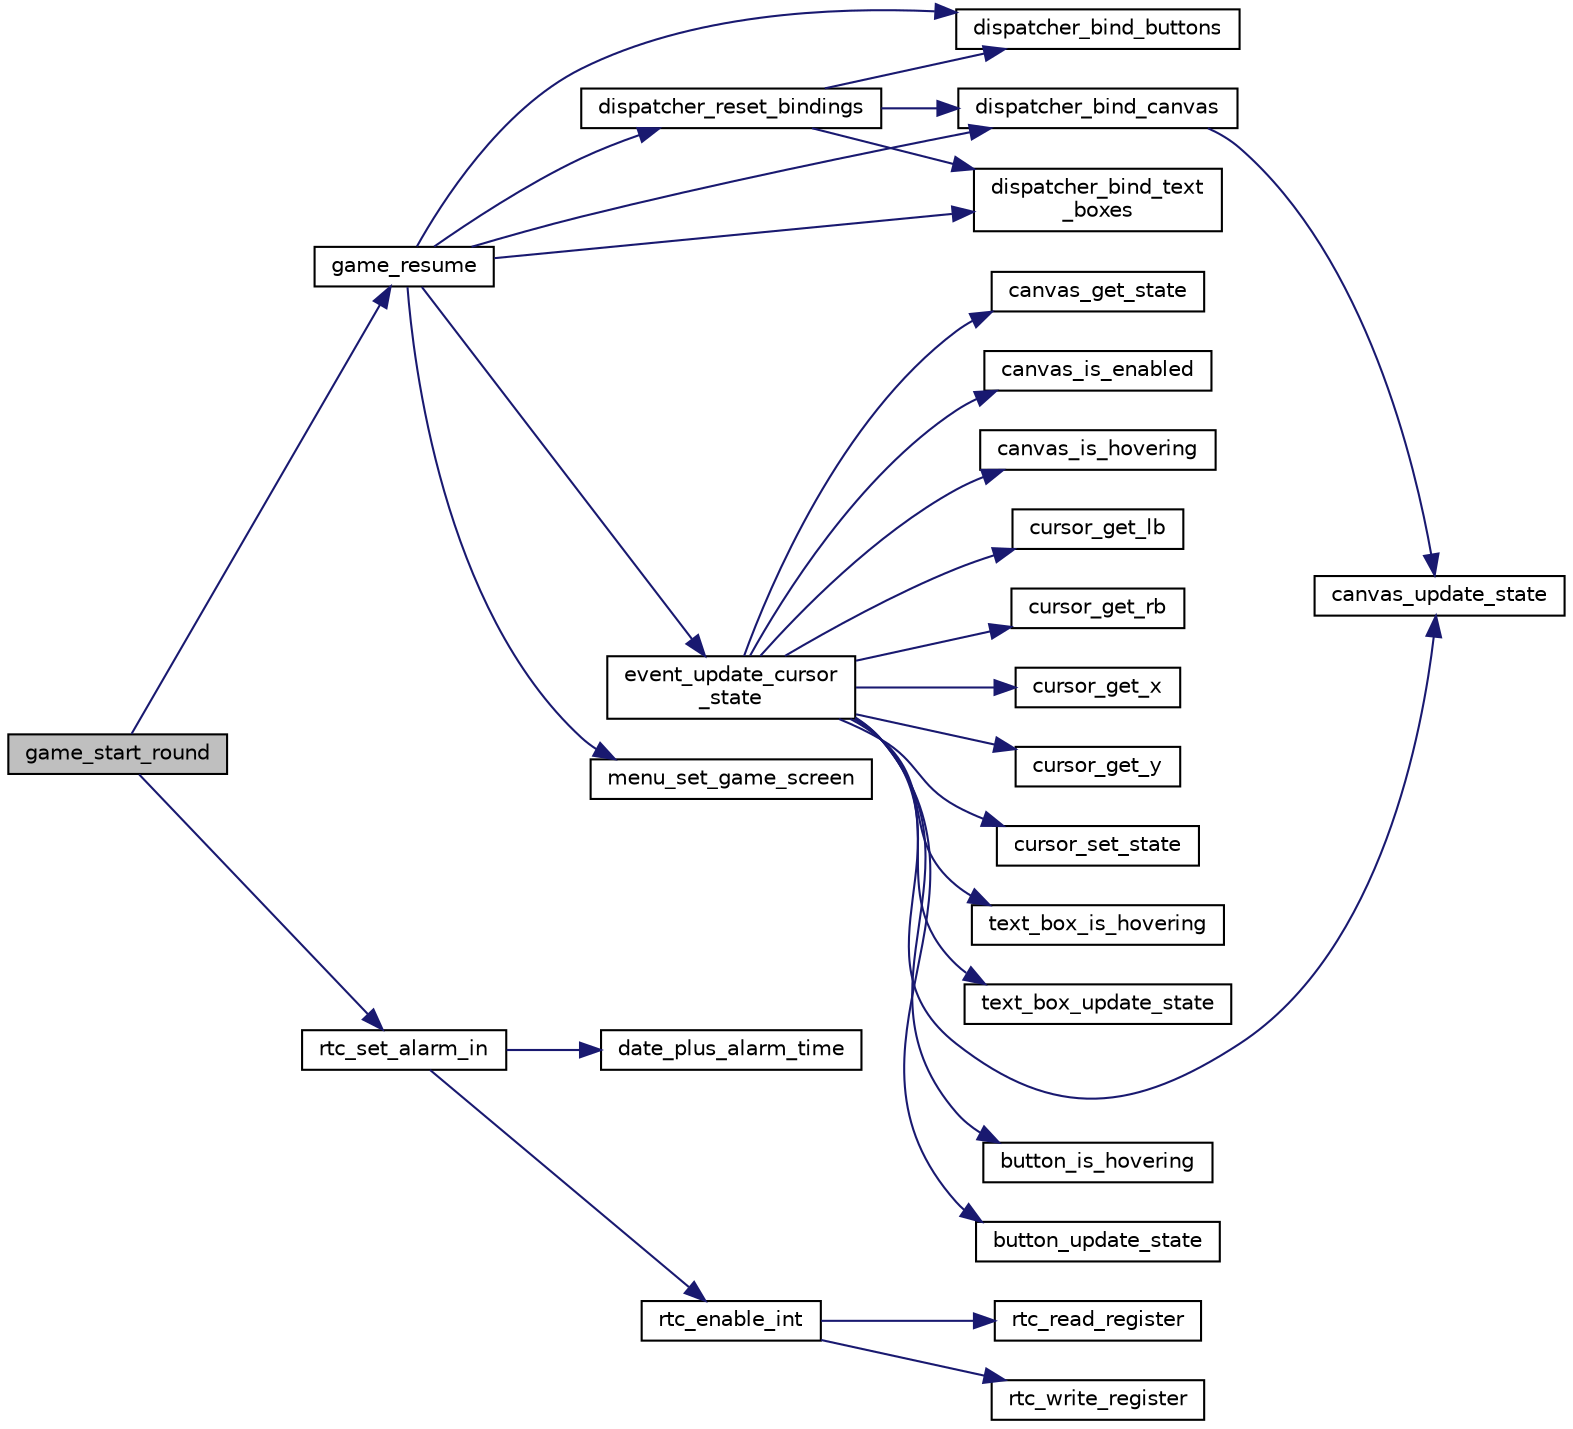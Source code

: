 digraph "game_start_round"
{
 // LATEX_PDF_SIZE
  edge [fontname="Helvetica",fontsize="10",labelfontname="Helvetica",labelfontsize="10"];
  node [fontname="Helvetica",fontsize="10",shape=record];
  rankdir="LR";
  Node1 [label="game_start_round",height=0.2,width=0.4,color="black", fillcolor="grey75", style="filled", fontcolor="black",tooltip="Starts the already created round."];
  Node1 -> Node2 [color="midnightblue",fontsize="10",style="solid",fontname="Helvetica"];
  Node2 [label="game_resume",height=0.2,width=0.4,color="black", fillcolor="white", style="filled",URL="$group__game.html#ga52118602811d7516e865c66a7410fd58",tooltip="Resumes the game."];
  Node2 -> Node3 [color="midnightblue",fontsize="10",style="solid",fontname="Helvetica"];
  Node3 [label="dispatcher_bind_buttons",height=0.2,width=0.4,color="black", fillcolor="white", style="filled",URL="$group__dispatcher.html#ga09a194e07832b8e7984e1b50d9722a80",tooltip="Binds the given buttons to the dispatcher."];
  Node2 -> Node4 [color="midnightblue",fontsize="10",style="solid",fontname="Helvetica"];
  Node4 [label="dispatcher_bind_canvas",height=0.2,width=0.4,color="black", fillcolor="white", style="filled",URL="$group__dispatcher.html#gab72c16c8547625b6dde1d4626b3c9c99",tooltip="Binds or unbinds the canvas to the dispatcher."];
  Node4 -> Node5 [color="midnightblue",fontsize="10",style="solid",fontname="Helvetica"];
  Node5 [label="canvas_update_state",height=0.2,width=0.4,color="black", fillcolor="white", style="filled",URL="$group__canvas.html#ga95661aa91869ceace06141f45c078210",tooltip="Updates the state of the canvas according to given mouse info."];
  Node2 -> Node6 [color="midnightblue",fontsize="10",style="solid",fontname="Helvetica"];
  Node6 [label="dispatcher_bind_text\l_boxes",height=0.2,width=0.4,color="black", fillcolor="white", style="filled",URL="$group__dispatcher.html#ga4701c82e8ae5bf8fa045347e26aefb74",tooltip="Binds the given text boxes to the dispatcher."];
  Node2 -> Node7 [color="midnightblue",fontsize="10",style="solid",fontname="Helvetica"];
  Node7 [label="dispatcher_reset_bindings",height=0.2,width=0.4,color="black", fillcolor="white", style="filled",URL="$group__dispatcher.html#gab9458678bdcdc4f0ff458f8a9b27c638",tooltip="Resets all dispatcher bindings."];
  Node7 -> Node3 [color="midnightblue",fontsize="10",style="solid",fontname="Helvetica"];
  Node7 -> Node4 [color="midnightblue",fontsize="10",style="solid",fontname="Helvetica"];
  Node7 -> Node6 [color="midnightblue",fontsize="10",style="solid",fontname="Helvetica"];
  Node2 -> Node8 [color="midnightblue",fontsize="10",style="solid",fontname="Helvetica"];
  Node8 [label="event_update_cursor\l_state",height=0.2,width=0.4,color="black", fillcolor="white", style="filled",URL="$group__dispatcher.html#ga1870958649b46017847735537a5701e1",tooltip="Updates the cursor state and updates the game according to it."];
  Node8 -> Node9 [color="midnightblue",fontsize="10",style="solid",fontname="Helvetica"];
  Node9 [label="button_is_hovering",height=0.2,width=0.4,color="black", fillcolor="white", style="filled",URL="$group__button.html#ga08826459f45b21d883c8b46751193280",tooltip="Checks if the given coordinates are inside the limits of a given button."];
  Node8 -> Node10 [color="midnightblue",fontsize="10",style="solid",fontname="Helvetica"];
  Node10 [label="button_update_state",height=0.2,width=0.4,color="black", fillcolor="white", style="filled",URL="$group__button.html#ga9d70332e21de7ab70afff4fa96fb69d4",tooltip="Updates the state of a given button according to given mouse info."];
  Node8 -> Node11 [color="midnightblue",fontsize="10",style="solid",fontname="Helvetica"];
  Node11 [label="canvas_get_state",height=0.2,width=0.4,color="black", fillcolor="white", style="filled",URL="$group__canvas.html#ga2f87deffc6dca6f0ee25d5cd1c3bdd40",tooltip="Gets the current canvas state."];
  Node8 -> Node12 [color="midnightblue",fontsize="10",style="solid",fontname="Helvetica"];
  Node12 [label="canvas_is_enabled",height=0.2,width=0.4,color="black", fillcolor="white", style="filled",URL="$group__canvas.html#gaff7e5e6e51cce443e068e88722d00bbb",tooltip="Checks if canvas is enabled."];
  Node8 -> Node13 [color="midnightblue",fontsize="10",style="solid",fontname="Helvetica"];
  Node13 [label="canvas_is_hovering",height=0.2,width=0.4,color="black", fillcolor="white", style="filled",URL="$group__canvas.html#ga4b7509d83889d7a4a67e0d72e6f2e096",tooltip="Checks if the given coordinates are inside the limits of the canvas."];
  Node8 -> Node5 [color="midnightblue",fontsize="10",style="solid",fontname="Helvetica"];
  Node8 -> Node14 [color="midnightblue",fontsize="10",style="solid",fontname="Helvetica"];
  Node14 [label="cursor_get_lb",height=0.2,width=0.4,color="black", fillcolor="white", style="filled",URL="$group__cursor.html#gac0fa742a26e68888018245125c26d5d6",tooltip="Gets the left button state. (either pressed or not)"];
  Node8 -> Node15 [color="midnightblue",fontsize="10",style="solid",fontname="Helvetica"];
  Node15 [label="cursor_get_rb",height=0.2,width=0.4,color="black", fillcolor="white", style="filled",URL="$group__cursor.html#ga7da23fec369ac0db044e35d1ff1fb95c",tooltip="Gets the right button state. (either pressed or not)"];
  Node8 -> Node16 [color="midnightblue",fontsize="10",style="solid",fontname="Helvetica"];
  Node16 [label="cursor_get_x",height=0.2,width=0.4,color="black", fillcolor="white", style="filled",URL="$group__cursor.html#ga479cd0880892e002681b109c7a712c04",tooltip="Gets cursor x coordinate."];
  Node8 -> Node17 [color="midnightblue",fontsize="10",style="solid",fontname="Helvetica"];
  Node17 [label="cursor_get_y",height=0.2,width=0.4,color="black", fillcolor="white", style="filled",URL="$group__cursor.html#ga15c1a0816c95ad240b94dc15480b403a",tooltip="Gets cursor y coordinate."];
  Node8 -> Node18 [color="midnightblue",fontsize="10",style="solid",fontname="Helvetica"];
  Node18 [label="cursor_set_state",height=0.2,width=0.4,color="black", fillcolor="white", style="filled",URL="$group__cursor.html#ga76ed8ba253d1ffd6ef14da30591ad15f",tooltip="Sets the cursor state."];
  Node8 -> Node19 [color="midnightblue",fontsize="10",style="solid",fontname="Helvetica"];
  Node19 [label="text_box_is_hovering",height=0.2,width=0.4,color="black", fillcolor="white", style="filled",URL="$group__textbox.html#ga33353114ce71e80ee90b18827c53f717",tooltip="Checks if the given coordinates are inside the limits of a given text box."];
  Node8 -> Node20 [color="midnightblue",fontsize="10",style="solid",fontname="Helvetica"];
  Node20 [label="text_box_update_state",height=0.2,width=0.4,color="black", fillcolor="white", style="filled",URL="$group__textbox.html#gaf810b80df21aa5e7259b8fc8815238f5",tooltip="Updates the state of a given text box according to given mouse info."];
  Node2 -> Node21 [color="midnightblue",fontsize="10",style="solid",fontname="Helvetica"];
  Node21 [label="menu_set_game_screen",height=0.2,width=0.4,color="black", fillcolor="white", style="filled",URL="$group__menu.html#gaa2f9ad11fdc632d1a6cb3d2ab271f776",tooltip="Sets the menu to the game screen."];
  Node1 -> Node22 [color="midnightblue",fontsize="10",style="solid",fontname="Helvetica"];
  Node22 [label="rtc_set_alarm_in",height=0.2,width=0.4,color="black", fillcolor="white", style="filled",URL="$group__rtc.html#ga49dc9bc6e37a97deaf7ee0dc0f9110e1",tooltip="Sets an alarm with remaining time to alarm from now."];
  Node22 -> Node23 [color="midnightblue",fontsize="10",style="solid",fontname="Helvetica"];
  Node23 [label="date_plus_alarm_time",height=0.2,width=0.4,color="black", fillcolor="white", style="filled",URL="$group__date.html#gacf12b565d3e4489dd6026ce1ee6b5ebc",tooltip="Adds a date_t to a rtc_alarm_time_t."];
  Node22 -> Node24 [color="midnightblue",fontsize="10",style="solid",fontname="Helvetica"];
  Node24 [label="rtc_enable_int",height=0.2,width=0.4,color="black", fillcolor="white", style="filled",URL="$group__rtc.html#ga2780c6d57b30b6d1804927a1d5c1dd1b",tooltip="Enables a type of interrupt with the given configuration."];
  Node24 -> Node25 [color="midnightblue",fontsize="10",style="solid",fontname="Helvetica"];
  Node25 [label="rtc_read_register",height=0.2,width=0.4,color="black", fillcolor="white", style="filled",URL="$group__rtc.html#gaeb22f43773d6e29365a07f7f847dfbb9",tooltip="Reads data from a RTC register."];
  Node24 -> Node26 [color="midnightblue",fontsize="10",style="solid",fontname="Helvetica"];
  Node26 [label="rtc_write_register",height=0.2,width=0.4,color="black", fillcolor="white", style="filled",URL="$group__rtc.html#ga30aa093c07ae9ee5626c2a50a40641d1",tooltip="Writes data to a RTC register."];
}
